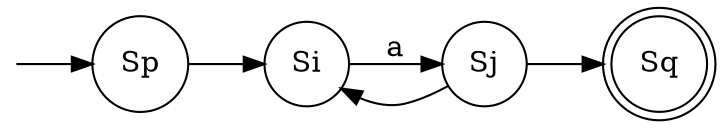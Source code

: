 digraph finite_state_machine {
    rankdir=LR;
    size="8,5"
    node [shape = point, color=white, fontcolor=white]; start;
    node [shape = doublecircle, color=black, fontcolor=black]; Sq;
    node [shape = circle];
    start -> Sp;
    Sp -> Si;
    Si -> Sj [ label = "a" ];
    Sj -> Si [ label = " " ];
    Sj -> Sq;
}
